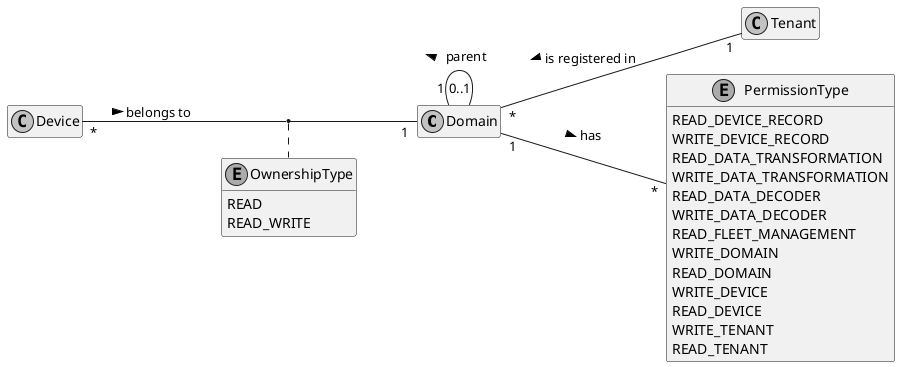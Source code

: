 @startuml model

skinparam Monochrome true
hide empty members
left to right direction

class Domain

class Tenant

class Device

enum OwnershipType {
    READ
    READ_WRITE
}

enum PermissionType {
    READ_DEVICE_RECORD
    WRITE_DEVICE_RECORD
    READ_DATA_TRANSFORMATION
    WRITE_DATA_TRANSFORMATION
    READ_DATA_DECODER
    WRITE_DATA_DECODER
    READ_FLEET_MANAGEMENT
    WRITE_DOMAIN
    READ_DOMAIN
    WRITE_DEVICE
    READ_DEVICE
    WRITE_TENANT
    READ_TENANT
}

Domain "*" -- "1" Tenant: is registered in <
Device "*" -- "1" Domain: belongs to >
Domain "1" -- "*" PermissionType: has >
Domain "1" -- "0..1" Domain: parent >

(Domain, Device) .. OwnershipType

@enduml

